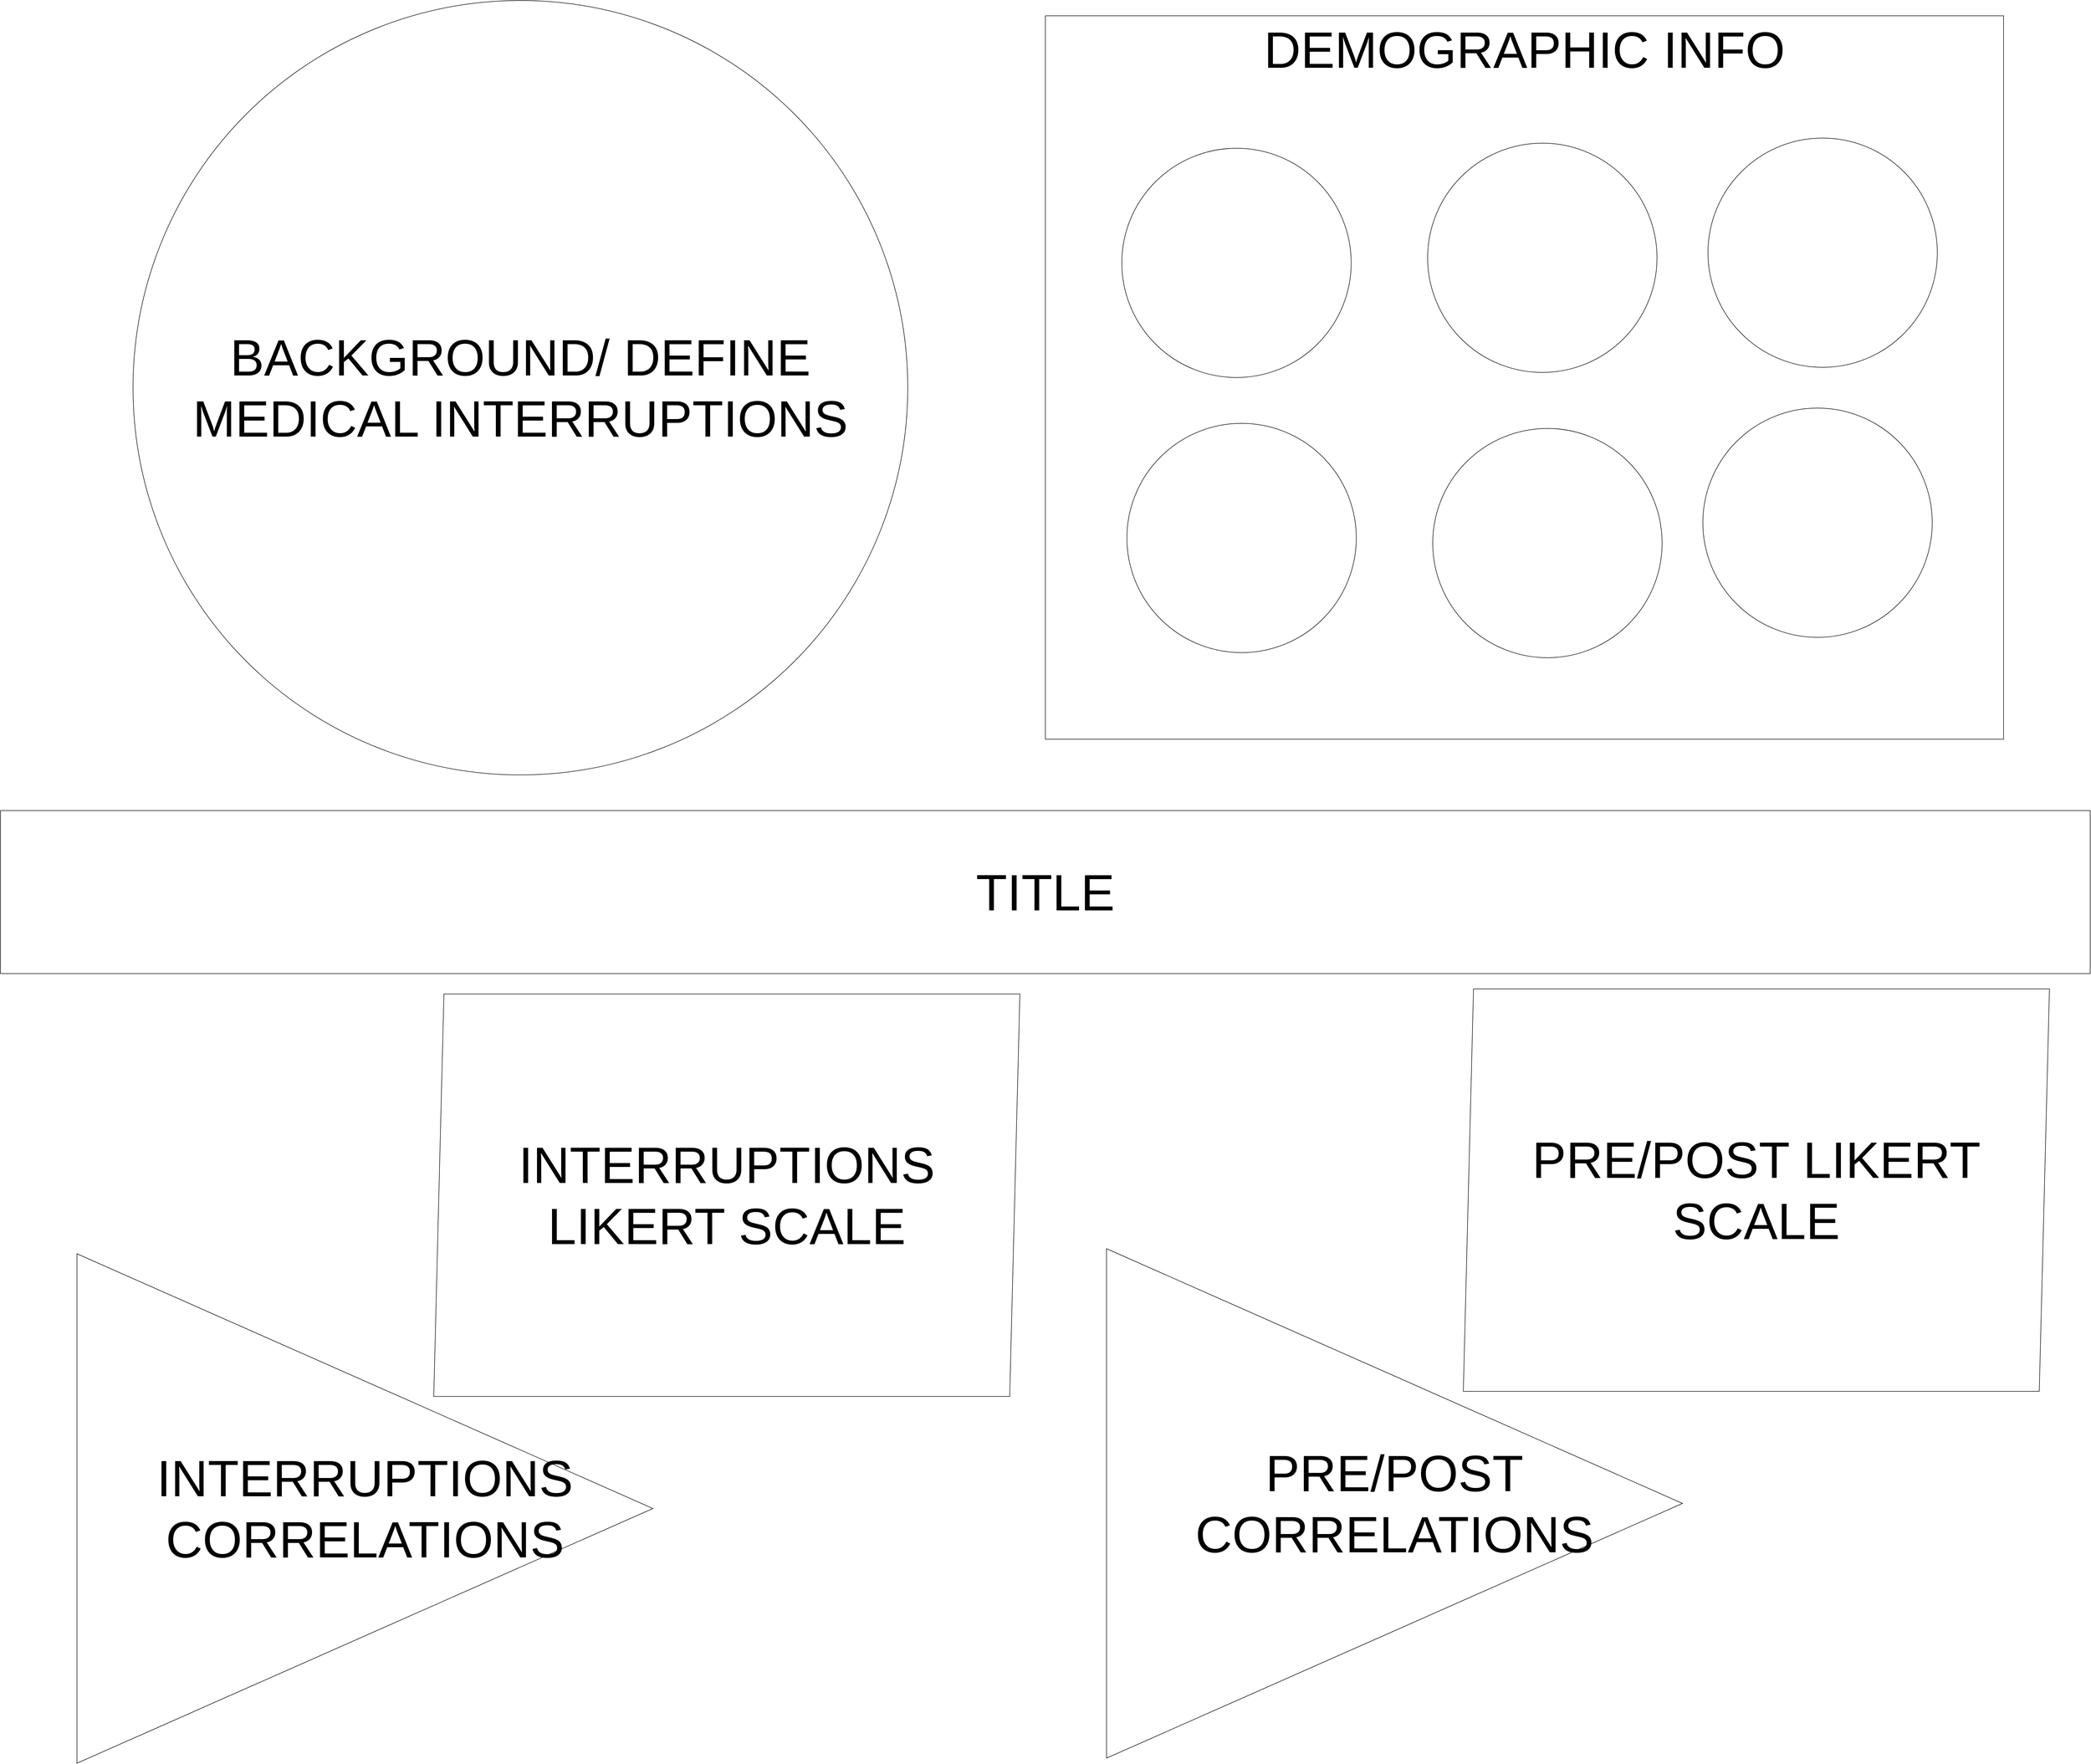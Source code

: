 <mxfile version="21.6.1" type="github">
  <diagram name="Page-1" id="cC_zP4I_xgYjMpr82xzc">
    <mxGraphModel dx="7000" dy="3660" grid="1" gridSize="10" guides="1" tooltips="1" connect="1" arrows="1" fold="1" page="1" pageScale="1" pageWidth="4100" pageHeight="3600" math="0" shadow="0">
      <root>
        <mxCell id="0" />
        <mxCell id="1" parent="0" />
        <mxCell id="6hHZzvhaUNKSlwccIixW-2" value="&lt;font style=&quot;font-size: 100px;&quot;&gt;TITLE&lt;/font&gt;" style="rounded=0;whiteSpace=wrap;html=1;" vertex="1" parent="1">
          <mxGeometry y="1640" width="4100" height="320" as="geometry" />
        </mxCell>
        <mxCell id="6hHZzvhaUNKSlwccIixW-3" value="BACKGROUND/ DEFINE MEDICAL INTERRUPTIONS" style="ellipse;whiteSpace=wrap;html=1;aspect=fixed;fontSize=100;" vertex="1" parent="1">
          <mxGeometry x="260" y="50" width="1520" height="1520" as="geometry" />
        </mxCell>
        <mxCell id="6hHZzvhaUNKSlwccIixW-5" value="DEMOGRAPHIC INFO" style="rounded=0;whiteSpace=wrap;html=1;fontSize=100;verticalAlign=top;" vertex="1" parent="1">
          <mxGeometry x="2050" y="80" width="1880" height="1420" as="geometry" />
        </mxCell>
        <mxCell id="6hHZzvhaUNKSlwccIixW-6" value="" style="ellipse;whiteSpace=wrap;html=1;aspect=fixed;" vertex="1" parent="1">
          <mxGeometry x="2200" y="340" width="450" height="450" as="geometry" />
        </mxCell>
        <mxCell id="6hHZzvhaUNKSlwccIixW-7" value="" style="ellipse;whiteSpace=wrap;html=1;aspect=fixed;" vertex="1" parent="1">
          <mxGeometry x="2800" y="330" width="450" height="450" as="geometry" />
        </mxCell>
        <mxCell id="6hHZzvhaUNKSlwccIixW-8" value="" style="ellipse;whiteSpace=wrap;html=1;aspect=fixed;" vertex="1" parent="1">
          <mxGeometry x="3350" y="320" width="450" height="450" as="geometry" />
        </mxCell>
        <mxCell id="6hHZzvhaUNKSlwccIixW-9" value="" style="ellipse;whiteSpace=wrap;html=1;aspect=fixed;" vertex="1" parent="1">
          <mxGeometry x="3340" y="850" width="450" height="450" as="geometry" />
        </mxCell>
        <mxCell id="6hHZzvhaUNKSlwccIixW-11" value="" style="ellipse;whiteSpace=wrap;html=1;aspect=fixed;" vertex="1" parent="1">
          <mxGeometry x="2810" y="890" width="450" height="450" as="geometry" />
        </mxCell>
        <mxCell id="6hHZzvhaUNKSlwccIixW-12" value="" style="ellipse;whiteSpace=wrap;html=1;aspect=fixed;" vertex="1" parent="1">
          <mxGeometry x="2210" y="880" width="450" height="450" as="geometry" />
        </mxCell>
        <mxCell id="6hHZzvhaUNKSlwccIixW-14" value="&lt;span style=&quot;font-size: 100px;&quot;&gt;INTERRUPTIONS CORRELATIONS&lt;br&gt;&lt;/span&gt;" style="triangle;whiteSpace=wrap;html=1;" vertex="1" parent="1">
          <mxGeometry x="150" y="2510" width="1130" height="1000" as="geometry" />
        </mxCell>
        <mxCell id="6hHZzvhaUNKSlwccIixW-17" value="&lt;font style=&quot;font-size: 100px;&quot;&gt;INTERRUPTIONS LIKERT SCALE&lt;/font&gt;" style="shape=parallelogram;perimeter=parallelogramPerimeter;whiteSpace=wrap;html=1;fixedSize=1;" vertex="1" parent="1">
          <mxGeometry x="850" y="2000" width="1150" height="790" as="geometry" />
        </mxCell>
        <mxCell id="6hHZzvhaUNKSlwccIixW-18" value="&lt;span style=&quot;font-size: 100px;&quot;&gt;PRE/POST CORRELATIONS&lt;br&gt;&lt;/span&gt;" style="triangle;whiteSpace=wrap;html=1;" vertex="1" parent="1">
          <mxGeometry x="2170" y="2500" width="1130" height="1000" as="geometry" />
        </mxCell>
        <mxCell id="6hHZzvhaUNKSlwccIixW-19" value="&lt;font style=&quot;font-size: 100px;&quot;&gt;PRE/POST LIKERT SCALE&lt;/font&gt;" style="shape=parallelogram;perimeter=parallelogramPerimeter;whiteSpace=wrap;html=1;fixedSize=1;" vertex="1" parent="1">
          <mxGeometry x="2870" y="1990" width="1150" height="790" as="geometry" />
        </mxCell>
      </root>
    </mxGraphModel>
  </diagram>
</mxfile>
